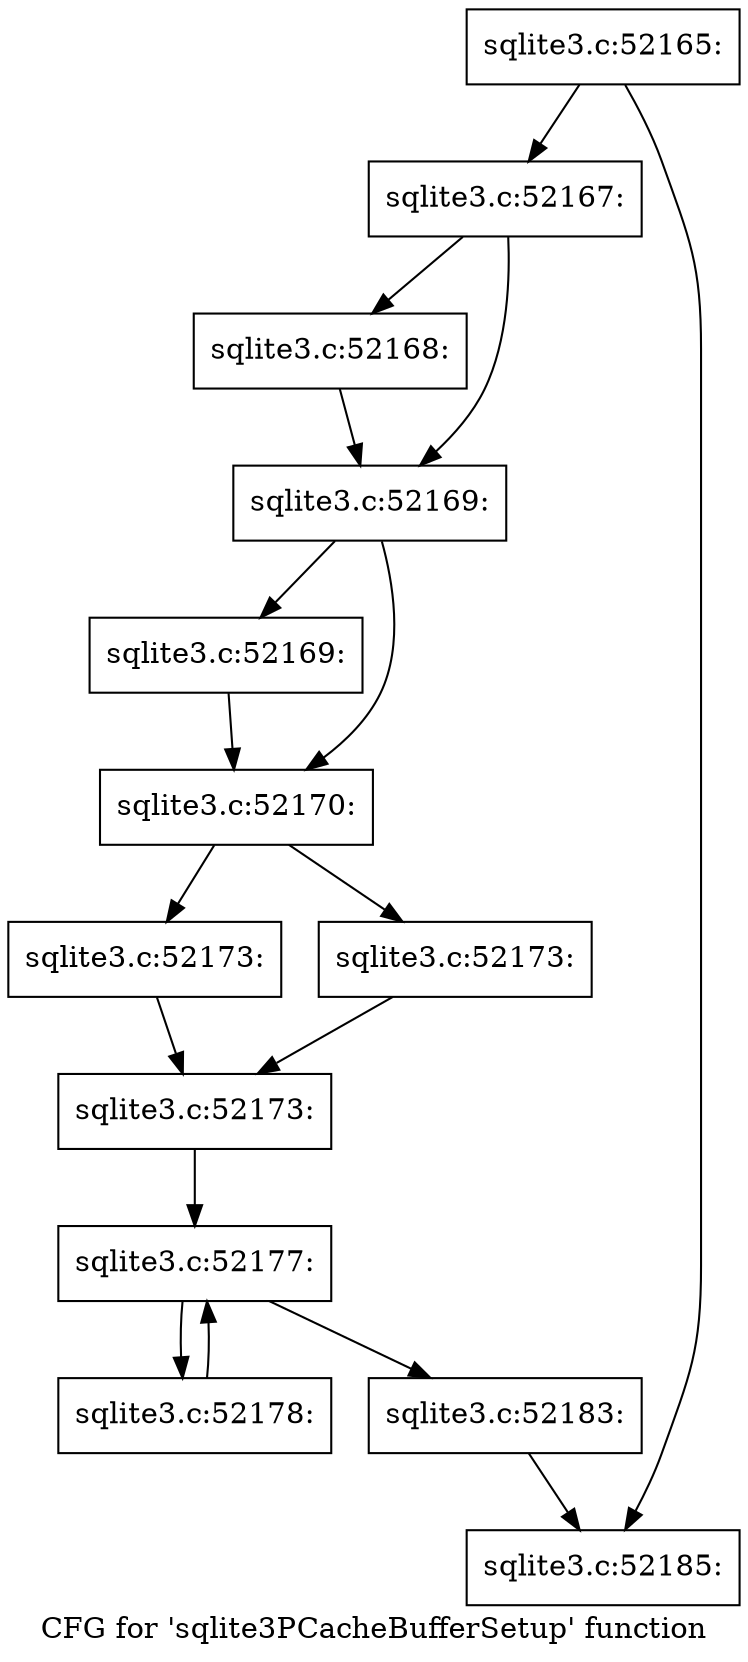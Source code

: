 digraph "CFG for 'sqlite3PCacheBufferSetup' function" {
	label="CFG for 'sqlite3PCacheBufferSetup' function";

	Node0x55c0fa925de0 [shape=record,label="{sqlite3.c:52165:}"];
	Node0x55c0fa925de0 -> Node0x55c0fa928ab0;
	Node0x55c0fa925de0 -> Node0x55c0fa928b00;
	Node0x55c0fa928ab0 [shape=record,label="{sqlite3.c:52167:}"];
	Node0x55c0fa928ab0 -> Node0x55c0fa929110;
	Node0x55c0fa928ab0 -> Node0x55c0fa929160;
	Node0x55c0fa929110 [shape=record,label="{sqlite3.c:52168:}"];
	Node0x55c0fa929110 -> Node0x55c0fa929160;
	Node0x55c0fa929160 [shape=record,label="{sqlite3.c:52169:}"];
	Node0x55c0fa929160 -> Node0x55c0fa9296d0;
	Node0x55c0fa929160 -> Node0x55c0fa929720;
	Node0x55c0fa9296d0 [shape=record,label="{sqlite3.c:52169:}"];
	Node0x55c0fa9296d0 -> Node0x55c0fa929720;
	Node0x55c0fa929720 [shape=record,label="{sqlite3.c:52170:}"];
	Node0x55c0fa929720 -> Node0x55c0fa92a350;
	Node0x55c0fa929720 -> Node0x55c0fa92a3a0;
	Node0x55c0fa92a350 [shape=record,label="{sqlite3.c:52173:}"];
	Node0x55c0fa92a350 -> Node0x55c0fa92a3f0;
	Node0x55c0fa92a3a0 [shape=record,label="{sqlite3.c:52173:}"];
	Node0x55c0fa92a3a0 -> Node0x55c0fa92a3f0;
	Node0x55c0fa92a3f0 [shape=record,label="{sqlite3.c:52173:}"];
	Node0x55c0fa92a3f0 -> Node0x55c0fa92b010;
	Node0x55c0fa92b010 [shape=record,label="{sqlite3.c:52177:}"];
	Node0x55c0fa92b010 -> Node0x55c0fa92b440;
	Node0x55c0fa92b010 -> Node0x55c0fa92b170;
	Node0x55c0fa92b440 [shape=record,label="{sqlite3.c:52178:}"];
	Node0x55c0fa92b440 -> Node0x55c0fa92b010;
	Node0x55c0fa92b170 [shape=record,label="{sqlite3.c:52183:}"];
	Node0x55c0fa92b170 -> Node0x55c0fa928b00;
	Node0x55c0fa928b00 [shape=record,label="{sqlite3.c:52185:}"];
}
